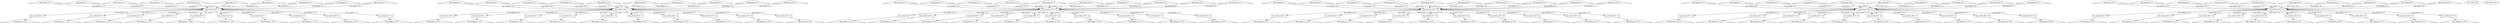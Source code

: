 digraph G {
	ranksep=.25;
	"top_module_a1~0" [shape=triangle];
	"top_module_a1~0" -> "top_module_MUL~0"[label="top_module^a1~0"];
	"top_module_MUL~0"
	"top_module_MUL~0" -> "top_module_BUF~1"[label="top_module^c1~0"];
	"top_module_BUF~1" [shape=box];
	"top_module_BUF~1" -> "top_module_c1~0_O";
	"top_module_c1~0_O" [shape=triangle];
	"top_module_MUL~0" -> "top_module_BUF~2"[label="top_module^c1~1"];
	"top_module_BUF~2" [shape=box];
	"top_module_BUF~2" -> "top_module_c1~1_O";
	"top_module_c1~1_O" [shape=triangle];
	"top_module_MUL~0" -> "top_module_BUF~3"[label="top_module^c1~2"];
	"top_module_BUF~3" [shape=box];
	"top_module_BUF~3" -> "top_module_c1~2_O";
	"top_module_c1~2_O" [shape=triangle];
	"top_module_MUL~0" -> "top_module_BUF~4"[label="top_module^c1~3"];
	"top_module_BUF~4" [shape=box];
	"top_module_BUF~4" -> "top_module_c1~3_O";
	"top_module_c1~3_O" [shape=triangle];
	"top_module_MUL~0" -> "top_module_BUF~5"[label="top_module^c1~4"];
	"top_module_BUF~5" [shape=box];
	"top_module_BUF~5" -> "top_module_c1~4_O";
	"top_module_c1~4_O" [shape=triangle];
	"top_module_MUL~0" -> "top_module_BUF~6"[label="top_module^c1~5"];
	"top_module_BUF~6" [shape=box];
	"top_module_BUF~6" -> "top_module_c1~5_O";
	"top_module_c1~5_O" [shape=triangle];
	"top_module_MUL~0" -> "top_module_BUF~7"[label="top_module^c1~6"];
	"top_module_BUF~7" [shape=box];
	"top_module_BUF~7" -> "top_module_c1~6_O";
	"top_module_c1~6_O" [shape=triangle];
	"top_module_MUL~0" -> "top_module_BUF~8"[label="top_module^c1~7"];
	"top_module_BUF~8" [shape=box];
	"top_module_BUF~8" -> "top_module_c1~7_O";
	"top_module_c1~7_O" [shape=triangle];
	"top_module_MUL~0" -> "top_module_BUF~9"[label="top_module^c1~8"];
	"top_module_BUF~9" [shape=box];
	"top_module_BUF~9" -> "top_module_c1~8_O";
	"top_module_c1~8_O" [shape=triangle];
	"top_module_MUL~0" -> "top_module_BUF~10"[label="top_module^c1~9"];
	"top_module_BUF~10" [shape=box];
	"top_module_BUF~10" -> "top_module_c1~9_O";
	"top_module_c1~9_O" [shape=triangle];
	"top_module_a1~1" [shape=triangle];
	"top_module_a1~1" -> "top_module_MUL~0"[label="top_module^a1~1"];
	"top_module_a1~2" [shape=triangle];
	"top_module_a1~2" -> "top_module_MUL~0"[label="top_module^a1~2"];
	"top_module_a1~3" [shape=triangle];
	"top_module_a1~3" -> "top_module_MUL~0"[label="top_module^a1~3"];
	"top_module_a1~4" [shape=triangle];
	"top_module_a1~4" -> "top_module_MUL~0"[label="top_module^a1~4"];
	"top_module_a2~0" [shape=triangle];
	"top_module_a2~0" -> "top_module_MUL~11"[label="top_module^a2~0"];
	"top_module_MUL~11"
	"top_module_MUL~11" -> "top_module_BUF~12"[label="top_module^c2~0"];
	"top_module_BUF~12" [shape=box];
	"top_module_BUF~12" -> "top_module_c2~0_O";
	"top_module_c2~0_O" [shape=triangle];
	"top_module_MUL~11" -> "top_module_BUF~13"[label="top_module^c2~1"];
	"top_module_BUF~13" [shape=box];
	"top_module_BUF~13" -> "top_module_c2~1_O";
	"top_module_c2~1_O" [shape=triangle];
	"top_module_MUL~11" -> "top_module_BUF~14"[label="top_module^c2~2"];
	"top_module_BUF~14" [shape=box];
	"top_module_BUF~14" -> "top_module_c2~2_O";
	"top_module_c2~2_O" [shape=triangle];
	"top_module_MUL~11" -> "top_module_BUF~15"[label="top_module^c2~3"];
	"top_module_BUF~15" [shape=box];
	"top_module_BUF~15" -> "top_module_c2~3_O";
	"top_module_c2~3_O" [shape=triangle];
	"top_module_MUL~11" -> "top_module_BUF~16"[label="top_module^c2~4"];
	"top_module_BUF~16" [shape=box];
	"top_module_BUF~16" -> "top_module_c2~4_O";
	"top_module_c2~4_O" [shape=triangle];
	"top_module_MUL~11" -> "top_module_BUF~17"[label="top_module^c2~5"];
	"top_module_BUF~17" [shape=box];
	"top_module_BUF~17" -> "top_module_c2~5_O";
	"top_module_c2~5_O" [shape=triangle];
	"top_module_MUL~11" -> "top_module_BUF~18"[label="top_module^c2~6"];
	"top_module_BUF~18" [shape=box];
	"top_module_BUF~18" -> "top_module_c2~6_O";
	"top_module_c2~6_O" [shape=triangle];
	"top_module_MUL~11" -> "top_module_BUF~19"[label="top_module^c2~7"];
	"top_module_BUF~19" [shape=box];
	"top_module_BUF~19" -> "top_module_c2~7_O";
	"top_module_c2~7_O" [shape=triangle];
	"top_module_MUL~11" -> "top_module_BUF~20"[label="top_module^c2~8"];
	"top_module_BUF~20" [shape=box];
	"top_module_BUF~20" -> "top_module_c2~8_O";
	"top_module_c2~8_O" [shape=triangle];
	"top_module_MUL~11" -> "top_module_BUF~21"[label="top_module^c2~9"];
	"top_module_BUF~21" [shape=box];
	"top_module_BUF~21" -> "top_module_c2~9_O";
	"top_module_c2~9_O" [shape=triangle];
	"top_module_a2~1" [shape=triangle];
	"top_module_a2~1" -> "top_module_MUL~11"[label="top_module^a2~1"];
	"top_module_a2~2" [shape=triangle];
	"top_module_a2~2" -> "top_module_MUL~11"[label="top_module^a2~2"];
	"top_module_a2~3" [shape=triangle];
	"top_module_a2~3" -> "top_module_MUL~11"[label="top_module^a2~3"];
	"top_module_a2~4" [shape=triangle];
	"top_module_a2~4" -> "top_module_MUL~11"[label="top_module^a2~4"];
	"top_module_a3~0" [shape=triangle];
	"top_module_a3~0" -> "top_module_MUL~22"[label="top_module^a3~0"];
	"top_module_MUL~22"
	"top_module_MUL~22" -> "top_module_BUF~23"[label="top_module^c3~0"];
	"top_module_BUF~23" [shape=box];
	"top_module_BUF~23" -> "top_module_c3~0_O";
	"top_module_c3~0_O" [shape=triangle];
	"top_module_MUL~22" -> "top_module_BUF~24"[label="top_module^c3~1"];
	"top_module_BUF~24" [shape=box];
	"top_module_BUF~24" -> "top_module_c3~1_O";
	"top_module_c3~1_O" [shape=triangle];
	"top_module_MUL~22" -> "top_module_BUF~25"[label="top_module^c3~2"];
	"top_module_BUF~25" [shape=box];
	"top_module_BUF~25" -> "top_module_c3~2_O";
	"top_module_c3~2_O" [shape=triangle];
	"top_module_MUL~22" -> "top_module_BUF~26"[label="top_module^c3~3"];
	"top_module_BUF~26" [shape=box];
	"top_module_BUF~26" -> "top_module_c3~3_O";
	"top_module_c3~3_O" [shape=triangle];
	"top_module_MUL~22" -> "top_module_BUF~27"[label="top_module^c3~4"];
	"top_module_BUF~27" [shape=box];
	"top_module_BUF~27" -> "top_module_c3~4_O";
	"top_module_c3~4_O" [shape=triangle];
	"top_module_MUL~22" -> "top_module_BUF~28"[label="top_module^c3~5"];
	"top_module_BUF~28" [shape=box];
	"top_module_BUF~28" -> "top_module_c3~5_O";
	"top_module_c3~5_O" [shape=triangle];
	"top_module_MUL~22" -> "top_module_BUF~29"[label="top_module^c3~6"];
	"top_module_BUF~29" [shape=box];
	"top_module_BUF~29" -> "top_module_c3~6_O";
	"top_module_c3~6_O" [shape=triangle];
	"top_module_MUL~22" -> "top_module_BUF~30"[label="top_module^c3~7"];
	"top_module_BUF~30" [shape=box];
	"top_module_BUF~30" -> "top_module_c3~7_O";
	"top_module_c3~7_O" [shape=triangle];
	"top_module_MUL~22" -> "top_module_BUF~31"[label="top_module^c3~8"];
	"top_module_BUF~31" [shape=box];
	"top_module_BUF~31" -> "top_module_c3~8_O";
	"top_module_c3~8_O" [shape=triangle];
	"top_module_MUL~22" -> "top_module_BUF~32"[label="top_module^c3~9"];
	"top_module_BUF~32" [shape=box];
	"top_module_BUF~32" -> "top_module_c3~9_O";
	"top_module_c3~9_O" [shape=triangle];
	"top_module_a3~1" [shape=triangle];
	"top_module_a3~1" -> "top_module_MUL~22"[label="top_module^a3~1"];
	"top_module_a3~2" [shape=triangle];
	"top_module_a3~2" -> "top_module_MUL~22"[label="top_module^a3~2"];
	"top_module_a3~3" [shape=triangle];
	"top_module_a3~3" -> "top_module_MUL~22"[label="top_module^a3~3"];
	"top_module_a3~4" [shape=triangle];
	"top_module_a3~4" -> "top_module_MUL~22"[label="top_module^a3~4"];
	"top_module_a4~0" [shape=triangle];
	"top_module_a4~0" -> "top_module_MUL~33"[label="top_module^a4~0"];
	"top_module_MUL~33"
	"top_module_MUL~33" -> "top_module_BUF~34"[label="top_module^c4~0"];
	"top_module_BUF~34" [shape=box];
	"top_module_BUF~34" -> "top_module_c4~0_O";
	"top_module_c4~0_O" [shape=triangle];
	"top_module_MUL~33" -> "top_module_BUF~35"[label="top_module^c4~1"];
	"top_module_BUF~35" [shape=box];
	"top_module_BUF~35" -> "top_module_c4~1_O";
	"top_module_c4~1_O" [shape=triangle];
	"top_module_MUL~33" -> "top_module_BUF~36"[label="top_module^c4~2"];
	"top_module_BUF~36" [shape=box];
	"top_module_BUF~36" -> "top_module_c4~2_O";
	"top_module_c4~2_O" [shape=triangle];
	"top_module_MUL~33" -> "top_module_BUF~37"[label="top_module^c4~3"];
	"top_module_BUF~37" [shape=box];
	"top_module_BUF~37" -> "top_module_c4~3_O";
	"top_module_c4~3_O" [shape=triangle];
	"top_module_MUL~33" -> "top_module_BUF~38"[label="top_module^c4~4"];
	"top_module_BUF~38" [shape=box];
	"top_module_BUF~38" -> "top_module_c4~4_O";
	"top_module_c4~4_O" [shape=triangle];
	"top_module_MUL~33" -> "top_module_BUF~39"[label="top_module^c4~5"];
	"top_module_BUF~39" [shape=box];
	"top_module_BUF~39" -> "top_module_c4~5_O";
	"top_module_c4~5_O" [shape=triangle];
	"top_module_MUL~33" -> "top_module_BUF~40"[label="top_module^c4~6"];
	"top_module_BUF~40" [shape=box];
	"top_module_BUF~40" -> "top_module_c4~6_O";
	"top_module_c4~6_O" [shape=triangle];
	"top_module_MUL~33" -> "top_module_BUF~41"[label="top_module^c4~7"];
	"top_module_BUF~41" [shape=box];
	"top_module_BUF~41" -> "top_module_c4~7_O";
	"top_module_c4~7_O" [shape=triangle];
	"top_module_MUL~33" -> "top_module_BUF~42"[label="top_module^c4~8"];
	"top_module_BUF~42" [shape=box];
	"top_module_BUF~42" -> "top_module_c4~8_O";
	"top_module_c4~8_O" [shape=triangle];
	"top_module_MUL~33" -> "top_module_BUF~43"[label="top_module^c4~9"];
	"top_module_BUF~43" [shape=box];
	"top_module_BUF~43" -> "top_module_c4~9_O";
	"top_module_c4~9_O" [shape=triangle];
	"top_module_a4~1" [shape=triangle];
	"top_module_a4~1" -> "top_module_MUL~33"[label="top_module^a4~1"];
	"top_module_a4~2" [shape=triangle];
	"top_module_a4~2" -> "top_module_MUL~33"[label="top_module^a4~2"];
	"top_module_a4~3" [shape=triangle];
	"top_module_a4~3" -> "top_module_MUL~33"[label="top_module^a4~3"];
	"top_module_a4~4" [shape=triangle];
	"top_module_a4~4" -> "top_module_MUL~33"[label="top_module^a4~4"];
	"top_module_a5~0" [shape=triangle];
	"top_module_a5~0" -> "top_module_MUL~44"[label="top_module^a5~0"];
	"top_module_MUL~44"
	"top_module_MUL~44" -> "top_module_BUF~45"[label="top_module^c5~0"];
	"top_module_BUF~45" [shape=box];
	"top_module_BUF~45" -> "top_module_c5~0_O";
	"top_module_c5~0_O" [shape=triangle];
	"top_module_MUL~44" -> "top_module_BUF~46"[label="top_module^c5~1"];
	"top_module_BUF~46" [shape=box];
	"top_module_BUF~46" -> "top_module_c5~1_O";
	"top_module_c5~1_O" [shape=triangle];
	"top_module_MUL~44" -> "top_module_BUF~47"[label="top_module^c5~2"];
	"top_module_BUF~47" [shape=box];
	"top_module_BUF~47" -> "top_module_c5~2_O";
	"top_module_c5~2_O" [shape=triangle];
	"top_module_MUL~44" -> "top_module_BUF~48"[label="top_module^c5~3"];
	"top_module_BUF~48" [shape=box];
	"top_module_BUF~48" -> "top_module_c5~3_O";
	"top_module_c5~3_O" [shape=triangle];
	"top_module_MUL~44" -> "top_module_BUF~49"[label="top_module^c5~4"];
	"top_module_BUF~49" [shape=box];
	"top_module_BUF~49" -> "top_module_c5~4_O";
	"top_module_c5~4_O" [shape=triangle];
	"top_module_MUL~44" -> "top_module_BUF~50"[label="top_module^c5~5"];
	"top_module_BUF~50" [shape=box];
	"top_module_BUF~50" -> "top_module_c5~5_O";
	"top_module_c5~5_O" [shape=triangle];
	"top_module_MUL~44" -> "top_module_BUF~51"[label="top_module^c5~6"];
	"top_module_BUF~51" [shape=box];
	"top_module_BUF~51" -> "top_module_c5~6_O";
	"top_module_c5~6_O" [shape=triangle];
	"top_module_MUL~44" -> "top_module_BUF~52"[label="top_module^c5~7"];
	"top_module_BUF~52" [shape=box];
	"top_module_BUF~52" -> "top_module_c5~7_O";
	"top_module_c5~7_O" [shape=triangle];
	"top_module_MUL~44" -> "top_module_BUF~53"[label="top_module^c5~8"];
	"top_module_BUF~53" [shape=box];
	"top_module_BUF~53" -> "top_module_c5~8_O";
	"top_module_c5~8_O" [shape=triangle];
	"top_module_MUL~44" -> "top_module_BUF~54"[label="top_module^c5~9"];
	"top_module_BUF~54" [shape=box];
	"top_module_BUF~54" -> "top_module_c5~9_O";
	"top_module_c5~9_O" [shape=triangle];
	"top_module_a5~1" [shape=triangle];
	"top_module_a5~1" -> "top_module_MUL~44"[label="top_module^a5~1"];
	"top_module_a5~2" [shape=triangle];
	"top_module_a5~2" -> "top_module_MUL~44"[label="top_module^a5~2"];
	"top_module_a5~3" [shape=triangle];
	"top_module_a5~3" -> "top_module_MUL~44"[label="top_module^a5~3"];
	"top_module_a5~4" [shape=triangle];
	"top_module_a5~4" -> "top_module_MUL~44"[label="top_module^a5~4"];
	"top_module_b1~0" [shape=triangle];
	"top_module_b1~0" -> "top_module_MUL~0"[label="top_module^b1~0"];
	"top_module_b1~1" [shape=triangle];
	"top_module_b1~1" -> "top_module_MUL~0"[label="top_module^b1~1"];
	"top_module_b1~2" [shape=triangle];
	"top_module_b1~2" -> "top_module_MUL~0"[label="top_module^b1~2"];
	"top_module_b1~3" [shape=triangle];
	"top_module_b1~3" -> "top_module_MUL~0"[label="top_module^b1~3"];
	"top_module_b1~4" [shape=triangle];
	"top_module_b1~4" -> "top_module_MUL~0"[label="top_module^b1~4"];
	"top_module_b2~0" [shape=triangle];
	"top_module_b2~0" -> "top_module_MUL~11"[label="top_module^b2~0"];
	"top_module_b2~1" [shape=triangle];
	"top_module_b2~1" -> "top_module_MUL~11"[label="top_module^b2~1"];
	"top_module_b2~2" [shape=triangle];
	"top_module_b2~2" -> "top_module_MUL~11"[label="top_module^b2~2"];
	"top_module_b2~3" [shape=triangle];
	"top_module_b2~3" -> "top_module_MUL~11"[label="top_module^b2~3"];
	"top_module_b2~4" [shape=triangle];
	"top_module_b2~4" -> "top_module_MUL~11"[label="top_module^b2~4"];
	"top_module_b3~0" [shape=triangle];
	"top_module_b3~0" -> "top_module_MUL~22"[label="top_module^b3~0"];
	"top_module_b3~1" [shape=triangle];
	"top_module_b3~1" -> "top_module_MUL~22"[label="top_module^b3~1"];
	"top_module_b3~2" [shape=triangle];
	"top_module_b3~2" -> "top_module_MUL~22"[label="top_module^b3~2"];
	"top_module_b3~3" [shape=triangle];
	"top_module_b3~3" -> "top_module_MUL~22"[label="top_module^b3~3"];
	"top_module_b3~4" [shape=triangle];
	"top_module_b3~4" -> "top_module_MUL~22"[label="top_module^b3~4"];
	"top_module_b4~0" [shape=triangle];
	"top_module_b4~0" -> "top_module_MUL~33"[label="top_module^b4~0"];
	"top_module_b4~1" [shape=triangle];
	"top_module_b4~1" -> "top_module_MUL~33"[label="top_module^b4~1"];
	"top_module_b4~2" [shape=triangle];
	"top_module_b4~2" -> "top_module_MUL~33"[label="top_module^b4~2"];
	"top_module_b4~3" [shape=triangle];
	"top_module_b4~3" -> "top_module_MUL~33"[label="top_module^b4~3"];
	"top_module_b4~4" [shape=triangle];
	"top_module_b4~4" -> "top_module_MUL~33"[label="top_module^b4~4"];
	"top_module_b5~0" [shape=triangle];
	"top_module_b5~0" -> "top_module_MUL~44"[label="top_module^b5~0"];
	"top_module_b5~1" [shape=triangle];
	"top_module_b5~1" -> "top_module_MUL~44"[label="top_module^b5~1"];
	"top_module_b5~2" [shape=triangle];
	"top_module_b5~2" -> "top_module_MUL~44"[label="top_module^b5~2"];
	"top_module_b5~3" [shape=triangle];
	"top_module_b5~3" -> "top_module_MUL~44"[label="top_module^b5~3"];
	"top_module_b5~4" [shape=triangle];
	"top_module_b5~4" -> "top_module_MUL~44"[label="top_module^b5~4"];
	"top_module_a6~0" [shape=triangle];
	"top_module_a6~0" -> "top_module_MUL~55"[label="top_module^a6~0"];
	"top_module_MUL~55"
	"top_module_MUL~55" -> "top_module_BUF~56"[label="top_module^c6~0"];
	"top_module_BUF~56" [shape=box];
	"top_module_BUF~56" -> "top_module_c6~0_O";
	"top_module_c6~0_O" [shape=triangle];
	"top_module_MUL~55" -> "top_module_BUF~57"[label="top_module^c6~1"];
	"top_module_BUF~57" [shape=box];
	"top_module_BUF~57" -> "top_module_c6~1_O";
	"top_module_c6~1_O" [shape=triangle];
	"top_module_MUL~55" -> "top_module_BUF~58"[label="top_module^c6~2"];
	"top_module_BUF~58" [shape=box];
	"top_module_BUF~58" -> "top_module_c6~2_O";
	"top_module_c6~2_O" [shape=triangle];
	"top_module_MUL~55" -> "top_module_BUF~59"[label="top_module^c6~3"];
	"top_module_BUF~59" [shape=box];
	"top_module_BUF~59" -> "top_module_c6~3_O";
	"top_module_c6~3_O" [shape=triangle];
	"top_module_MUL~55" -> "top_module_BUF~60"[label="top_module^c6~4"];
	"top_module_BUF~60" [shape=box];
	"top_module_BUF~60" -> "top_module_c6~4_O";
	"top_module_c6~4_O" [shape=triangle];
	"top_module_MUL~55" -> "top_module_BUF~61"[label="top_module^c6~5"];
	"top_module_BUF~61" [shape=box];
	"top_module_BUF~61" -> "top_module_c6~5_O";
	"top_module_c6~5_O" [shape=triangle];
	"top_module_MUL~55" -> "top_module_BUF~62"[label="top_module^c6~6"];
	"top_module_BUF~62" [shape=box];
	"top_module_BUF~62" -> "top_module_c6~6_O";
	"top_module_c6~6_O" [shape=triangle];
	"top_module_MUL~55" -> "top_module_BUF~63"[label="top_module^c6~7"];
	"top_module_BUF~63" [shape=box];
	"top_module_BUF~63" -> "top_module_c6~7_O";
	"top_module_c6~7_O" [shape=triangle];
	"top_module_MUL~55" -> "top_module_BUF~64"[label="top_module^c6~8"];
	"top_module_BUF~64" [shape=box];
	"top_module_BUF~64" -> "top_module_c6~8_O";
	"top_module_c6~8_O" [shape=triangle];
	"top_module_MUL~55" -> "top_module_BUF~65"[label="top_module^c6~9"];
	"top_module_BUF~65" [shape=box];
	"top_module_BUF~65" -> "top_module_c6~9_O";
	"top_module_c6~9_O" [shape=triangle];
	"top_module_a6~1" [shape=triangle];
	"top_module_a6~1" -> "top_module_MUL~55"[label="top_module^a6~1"];
	"top_module_a6~2" [shape=triangle];
	"top_module_a6~2" -> "top_module_MUL~55"[label="top_module^a6~2"];
	"top_module_a6~3" [shape=triangle];
	"top_module_a6~3" -> "top_module_MUL~55"[label="top_module^a6~3"];
	"top_module_a6~4" [shape=triangle];
	"top_module_a6~4" -> "top_module_MUL~55"[label="top_module^a6~4"];
	"top_module_b6~0" [shape=triangle];
	"top_module_b6~0" -> "top_module_MUL~55"[label="top_module^b6~0"];
	"top_module_b6~1" [shape=triangle];
	"top_module_b6~1" -> "top_module_MUL~55"[label="top_module^b6~1"];
	"top_module_b6~2" [shape=triangle];
	"top_module_b6~2" -> "top_module_MUL~55"[label="top_module^b6~2"];
	"top_module_b6~3" [shape=triangle];
	"top_module_b6~3" -> "top_module_MUL~55"[label="top_module^b6~3"];
	"top_module_b6~4" [shape=triangle];
	"top_module_b6~4" -> "top_module_MUL~55"[label="top_module^b6~4"];
	"top_module_ZGZ"
	"top_module_OVC"
}
